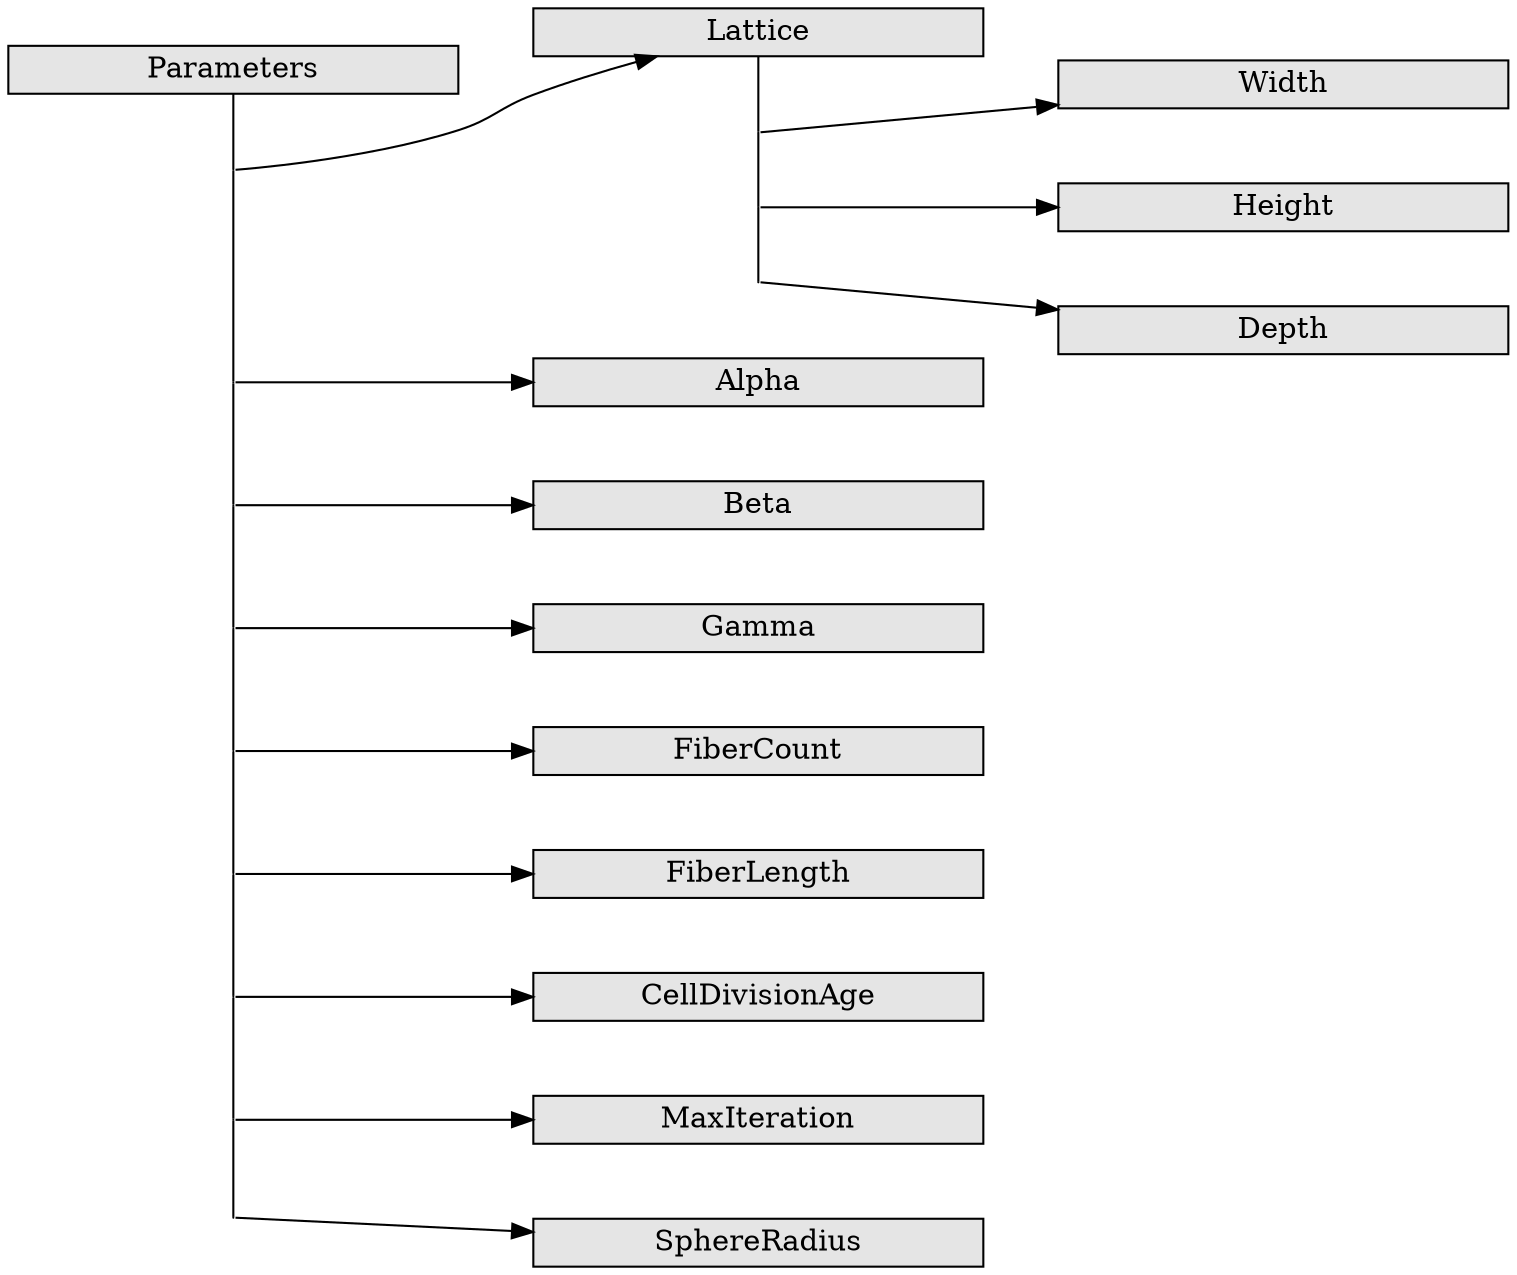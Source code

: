 digraph tree
{
    nodesep=0.5;
   
    rankdir=LR;    
    fixedsize=true;          
    node [style="filled", width=0, height=0, shape=box, fillcolor="#E5E5E5", concentrate=true]
 
    param [label="Parameters" shape=box, width=3]

    param_lattice [shape=point]
    lattice [label="Lattice", width=3]
    param_lattice -> lattice

    lattice_lheight [shape=point]
    lheight [label="Height", width=3]
    lattice_lheight -> lheight

    lattice_lwidth [shape=point]
    lwidth [label="Width", width=3]
    lattice_lwidth -> lwidth

    lattice_ldepth [shape=point]
    ldepth [label="Depth", width=3]
    lattice_ldepth -> ldepth

    {
        rank=same;
        lattice -> lattice_lwidth -> lattice_lheight -> lattice_ldepth [arrowhead=none]
    }


    param_alpha [shape=point]
    alpha [label="Alpha", width=3]
    param_alpha -> alpha

    param_beta [shape=point]
    beta [label="Beta", width=3]
    param_beta -> beta

    param_gamma [shape=point]
    gamma [label="Gamma", width=3]
    param_gamma -> gamma

    param_fibcount [shape=point]
    fibcount [label="FiberCount", width=3]
    param_fibcount -> fibcount

    param_fiblength [shape=point]
    fiblength [label="FiberLength", width=3]
    param_fiblength -> fiblength

    param_celldiv [shape=point]
    celldiv [label="CellDivisionAge", width=3]
    param_celldiv -> celldiv

    param_maxiter [shape=point]
    maxiter [label="MaxIteration", width=3]
    param_maxiter -> maxiter

    param_sphereradius [shape=point]
    sphereradius [label="SphereRadius", width=3]
    param_sphereradius -> sphereradius 
    {
        rank=same;
        param -> param_lattice -> param_alpha -> param_beta -> param_gamma -> param_fibcount -> param_fiblength -> param_celldiv -> param_maxiter -> param_sphereradius [arrowhead=none]
    }
}
